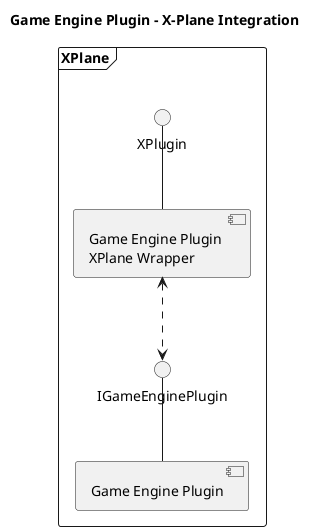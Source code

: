 @startuml

title "Game Engine Plugin - X-Plane Integration"

frame "XPlane" as HA {
[Game Engine Plugin \nXPlane Wrapper] as HAI
[Game Engine Plugin] as GEP
() "IGameEnginePlugin" as IGEP
() "XPlugin" as IXP
}

IGEP -- GEP

IXP -- HAI

HAI <..> IGEP


@enduml